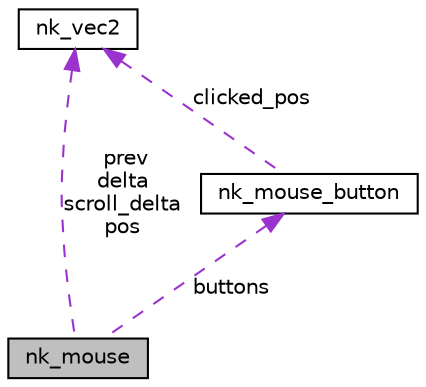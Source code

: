 digraph "nk_mouse"
{
 // LATEX_PDF_SIZE
  edge [fontname="Helvetica",fontsize="10",labelfontname="Helvetica",labelfontsize="10"];
  node [fontname="Helvetica",fontsize="10",shape=record];
  Node1 [label="nk_mouse",height=0.2,width=0.4,color="black", fillcolor="grey75", style="filled", fontcolor="black",tooltip=" "];
  Node2 -> Node1 [dir="back",color="darkorchid3",fontsize="10",style="dashed",label=" prev\ndelta\nscroll_delta\npos" ,fontname="Helvetica"];
  Node2 [label="nk_vec2",height=0.2,width=0.4,color="black", fillcolor="white", style="filled",URL="$structnk__vec2.html",tooltip=" "];
  Node3 -> Node1 [dir="back",color="darkorchid3",fontsize="10",style="dashed",label=" buttons" ,fontname="Helvetica"];
  Node3 [label="nk_mouse_button",height=0.2,width=0.4,color="black", fillcolor="white", style="filled",URL="$structnk__mouse__button.html",tooltip=" "];
  Node2 -> Node3 [dir="back",color="darkorchid3",fontsize="10",style="dashed",label=" clicked_pos" ,fontname="Helvetica"];
}

